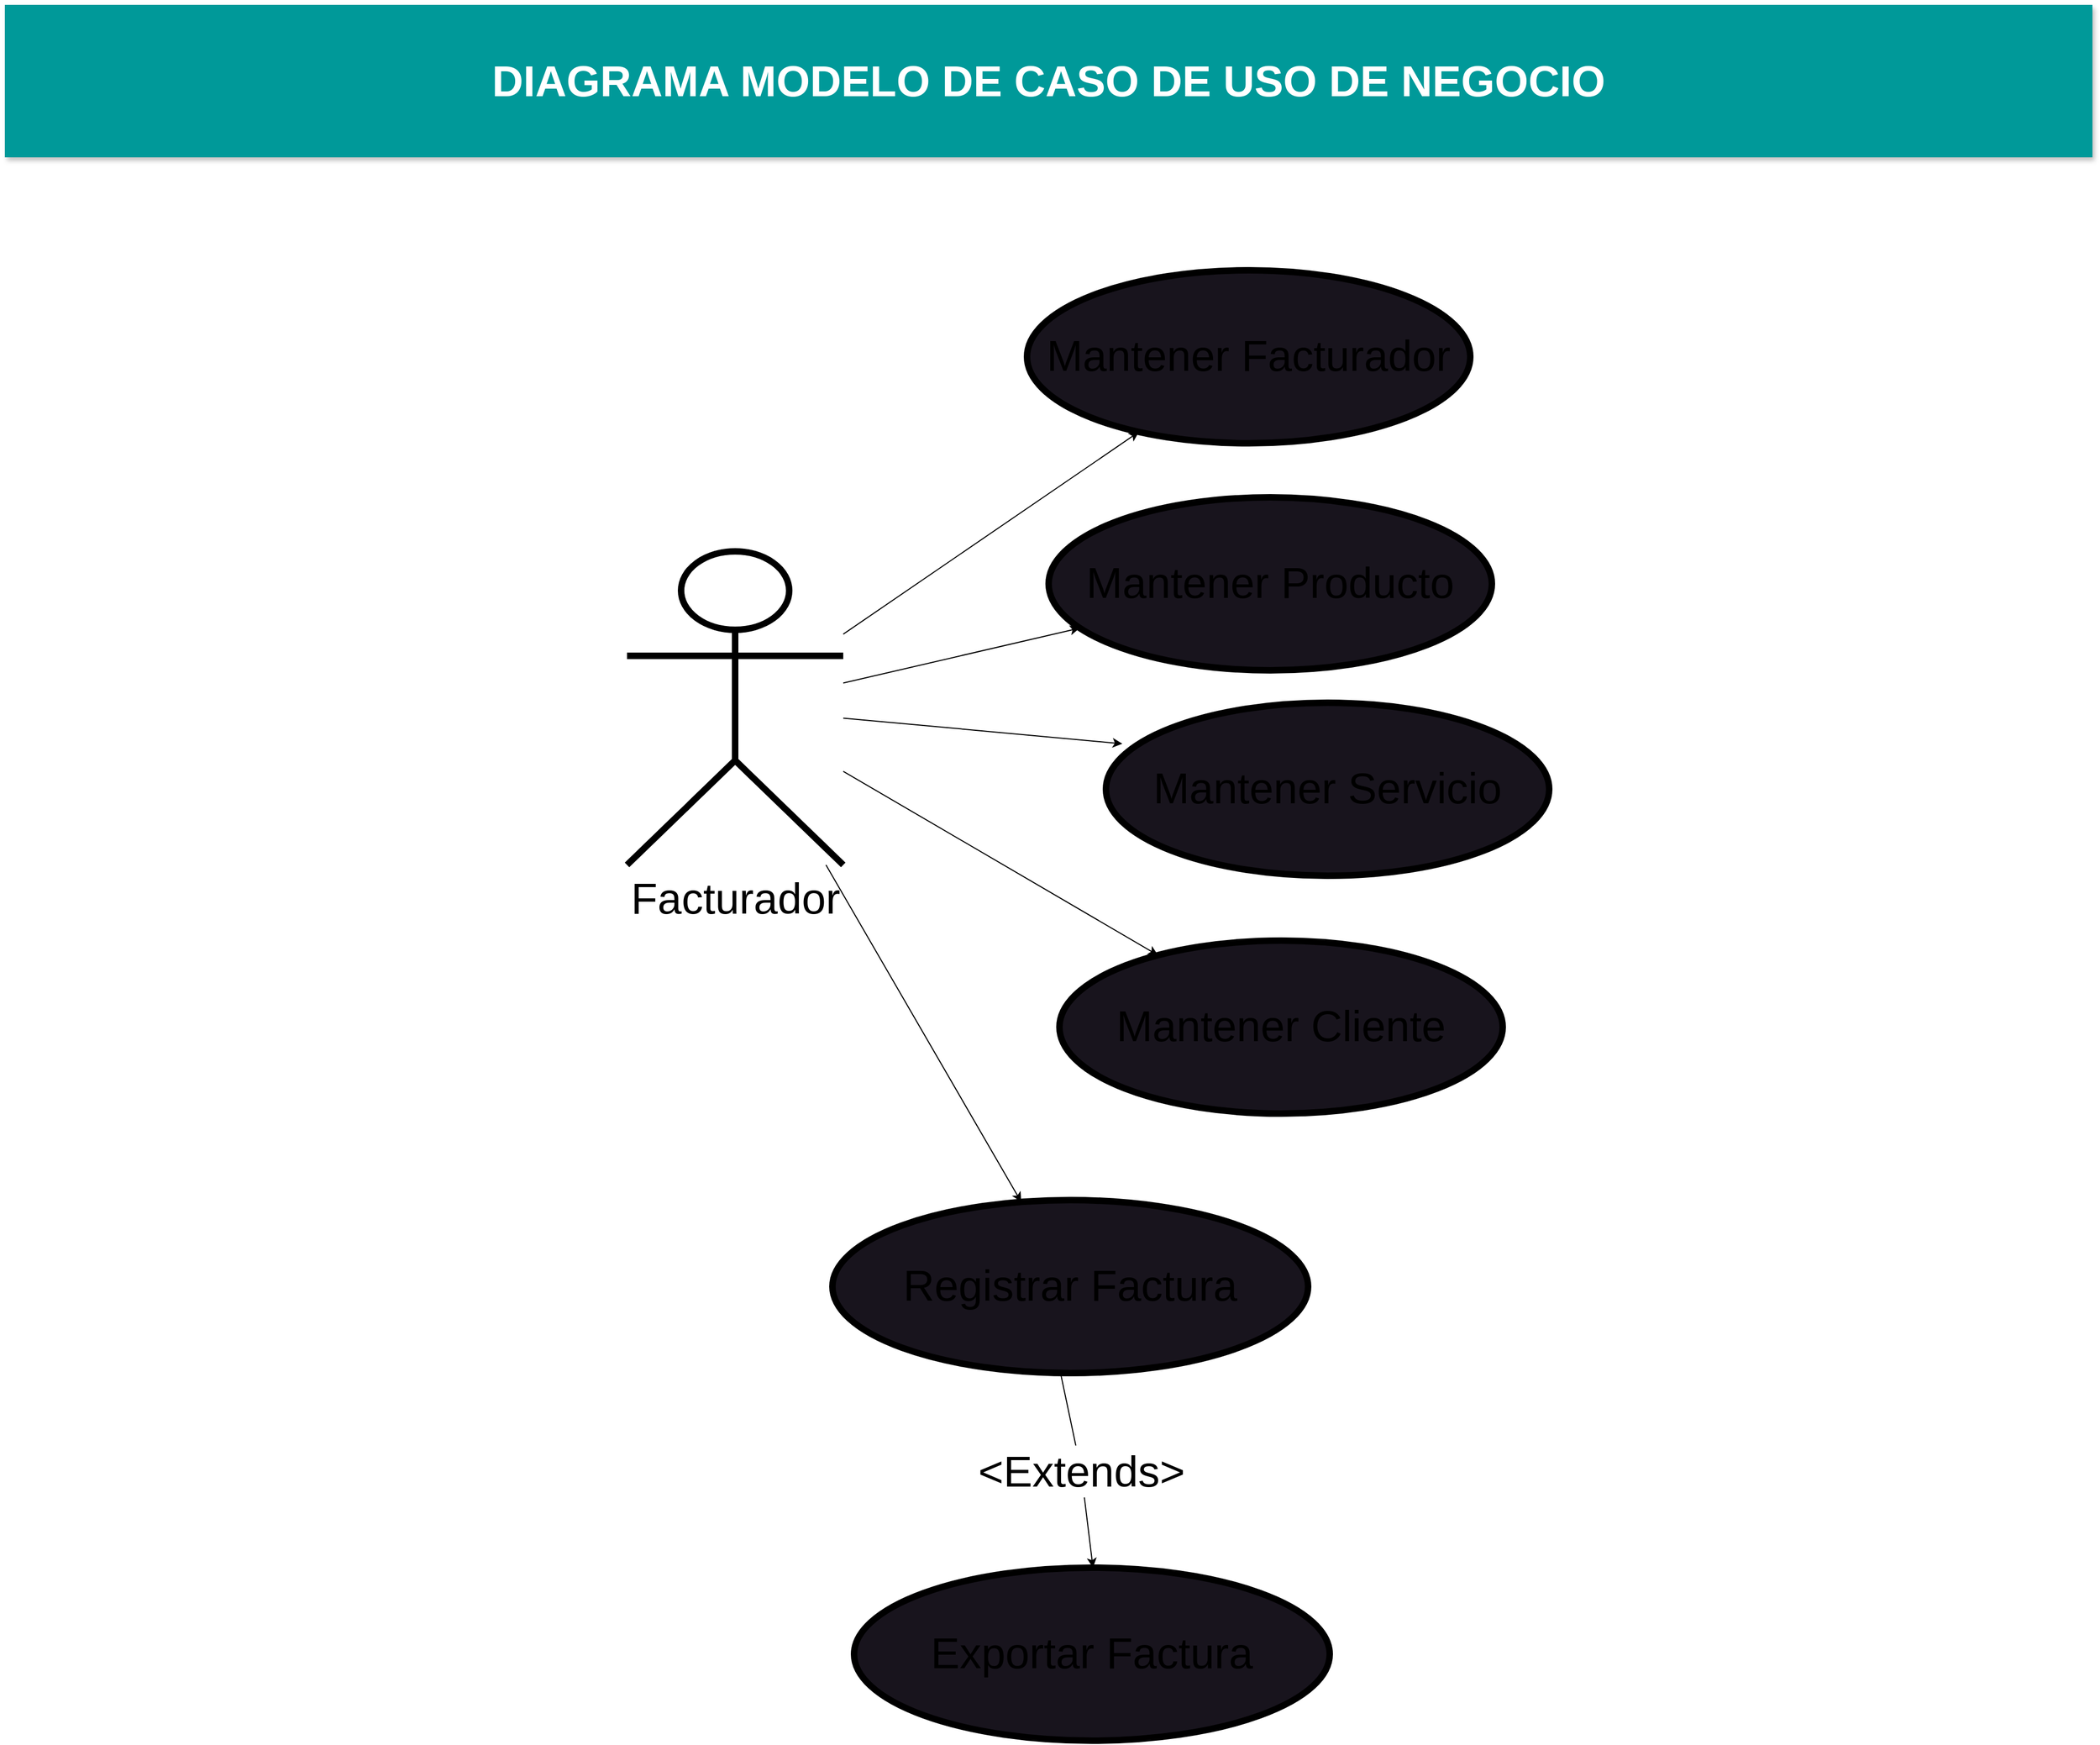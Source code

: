 <mxfile>
    <diagram id="lFyRF57WMhDG5nA4d3cN" name="Página-1">
        <mxGraphModel dx="6185" dy="4561" grid="1" gridSize="10" guides="1" tooltips="1" connect="1" arrows="1" fold="1" page="1" pageScale="1" pageWidth="827" pageHeight="1169" math="0" shadow="0">
            <root>
                <mxCell id="0"/>
                <mxCell id="1" parent="0"/>
                <mxCell id="5" value="&lt;font style=&quot;font-size: 40px;&quot;&gt;&lt;b&gt;DIAGRAMA MODELO DE CASO DE USO DE NEGOCIO&lt;/b&gt;&lt;/font&gt;" style="text;html=1;strokeColor=#009999;fillColor=#009999;align=center;verticalAlign=middle;whiteSpace=wrap;rounded=0;shadow=1;glass=0;labelBackgroundColor=none;labelBorderColor=none;sketch=0;fillStyle=auto;strokeWidth=11;fontSize=41;fontColor=#ffffff;" vertex="1" parent="1">
                    <mxGeometry x="-3080" y="-1580" width="1920" height="130" as="geometry"/>
                </mxCell>
                <mxCell id="14" value="" style="edgeStyle=none;html=1;fontSize=40;" edge="1" parent="1" source="8" target="13">
                    <mxGeometry relative="1" as="geometry"/>
                </mxCell>
                <mxCell id="17" style="edgeStyle=none;html=1;fontSize=40;" edge="1" parent="1" source="8" target="15">
                    <mxGeometry relative="1" as="geometry"/>
                </mxCell>
                <mxCell id="18" style="edgeStyle=none;html=1;fontSize=40;" edge="1" parent="1" source="8" target="16">
                    <mxGeometry relative="1" as="geometry"/>
                </mxCell>
                <mxCell id="20" style="edgeStyle=none;html=1;entryX=0.037;entryY=0.237;entryDx=0;entryDy=0;entryPerimeter=0;fontSize=40;" edge="1" parent="1" source="8" target="19">
                    <mxGeometry relative="1" as="geometry"/>
                </mxCell>
                <mxCell id="24" style="edgeStyle=none;html=1;fontSize=40;" edge="1" parent="1" source="8" target="21">
                    <mxGeometry relative="1" as="geometry"/>
                </mxCell>
                <mxCell id="8" value="Facturador" style="shape=umlActor;verticalLabelPosition=bottom;verticalAlign=top;html=1;fontSize=40;strokeWidth=6;" vertex="1" parent="1">
                    <mxGeometry x="-2510" y="-1080" width="200" height="290" as="geometry"/>
                </mxCell>
                <mxCell id="13" value="&lt;br&gt;Mantener Cliente" style="ellipse;whiteSpace=wrap;html=1;fontSize=40;verticalAlign=top;fillColor=rgb(24, 20, 29);strokeWidth=6;" vertex="1" parent="1">
                    <mxGeometry x="-2110" y="-720" width="410" height="160" as="geometry"/>
                </mxCell>
                <mxCell id="15" value="&lt;br&gt;Mantener Facturador" style="ellipse;whiteSpace=wrap;html=1;fontSize=40;verticalAlign=top;fillColor=rgb(24, 20, 29);strokeWidth=6;" vertex="1" parent="1">
                    <mxGeometry x="-2140" y="-1340" width="410" height="160" as="geometry"/>
                </mxCell>
                <mxCell id="16" value="&lt;br&gt;Mantener Producto" style="ellipse;whiteSpace=wrap;html=1;fontSize=40;verticalAlign=top;fillColor=rgb(24, 20, 29);strokeWidth=6;" vertex="1" parent="1">
                    <mxGeometry x="-2120" y="-1130" width="410" height="160" as="geometry"/>
                </mxCell>
                <mxCell id="19" value="&lt;br&gt;Mantener Servicio" style="ellipse;whiteSpace=wrap;html=1;fontSize=40;verticalAlign=top;fillColor=rgb(24, 20, 29);strokeWidth=6;" vertex="1" parent="1">
                    <mxGeometry x="-2067" y="-940" width="410" height="160" as="geometry"/>
                </mxCell>
                <mxCell id="23" value="&amp;lt;Extends&amp;gt;" style="edgeStyle=none;html=1;fontSize=40;entryX=0.5;entryY=0;entryDx=0;entryDy=0;exitX=0.5;exitY=1;exitDx=0;exitDy=0;" edge="1" parent="1">
                    <mxGeometry relative="1" as="geometry">
                        <mxPoint x="-2109" y="-320" as="sourcePoint"/>
                        <mxPoint x="-2079" y="-140" as="targetPoint"/>
                        <Array as="points">
                            <mxPoint x="-2090" y="-230"/>
                        </Array>
                    </mxGeometry>
                </mxCell>
                <mxCell id="21" value="&lt;br&gt;Registrar Factura" style="ellipse;whiteSpace=wrap;html=1;fontSize=40;verticalAlign=top;fillColor=rgb(24, 20, 29);strokeWidth=6;" vertex="1" parent="1">
                    <mxGeometry x="-2320" y="-480" width="440" height="160" as="geometry"/>
                </mxCell>
                <mxCell id="22" value="&lt;br&gt;Exportar Factura" style="ellipse;whiteSpace=wrap;html=1;fontSize=40;verticalAlign=top;fillColor=rgb(24, 20, 29);strokeWidth=6;" vertex="1" parent="1">
                    <mxGeometry x="-2300" y="-140" width="440" height="160" as="geometry"/>
                </mxCell>
            </root>
        </mxGraphModel>
    </diagram>
</mxfile>